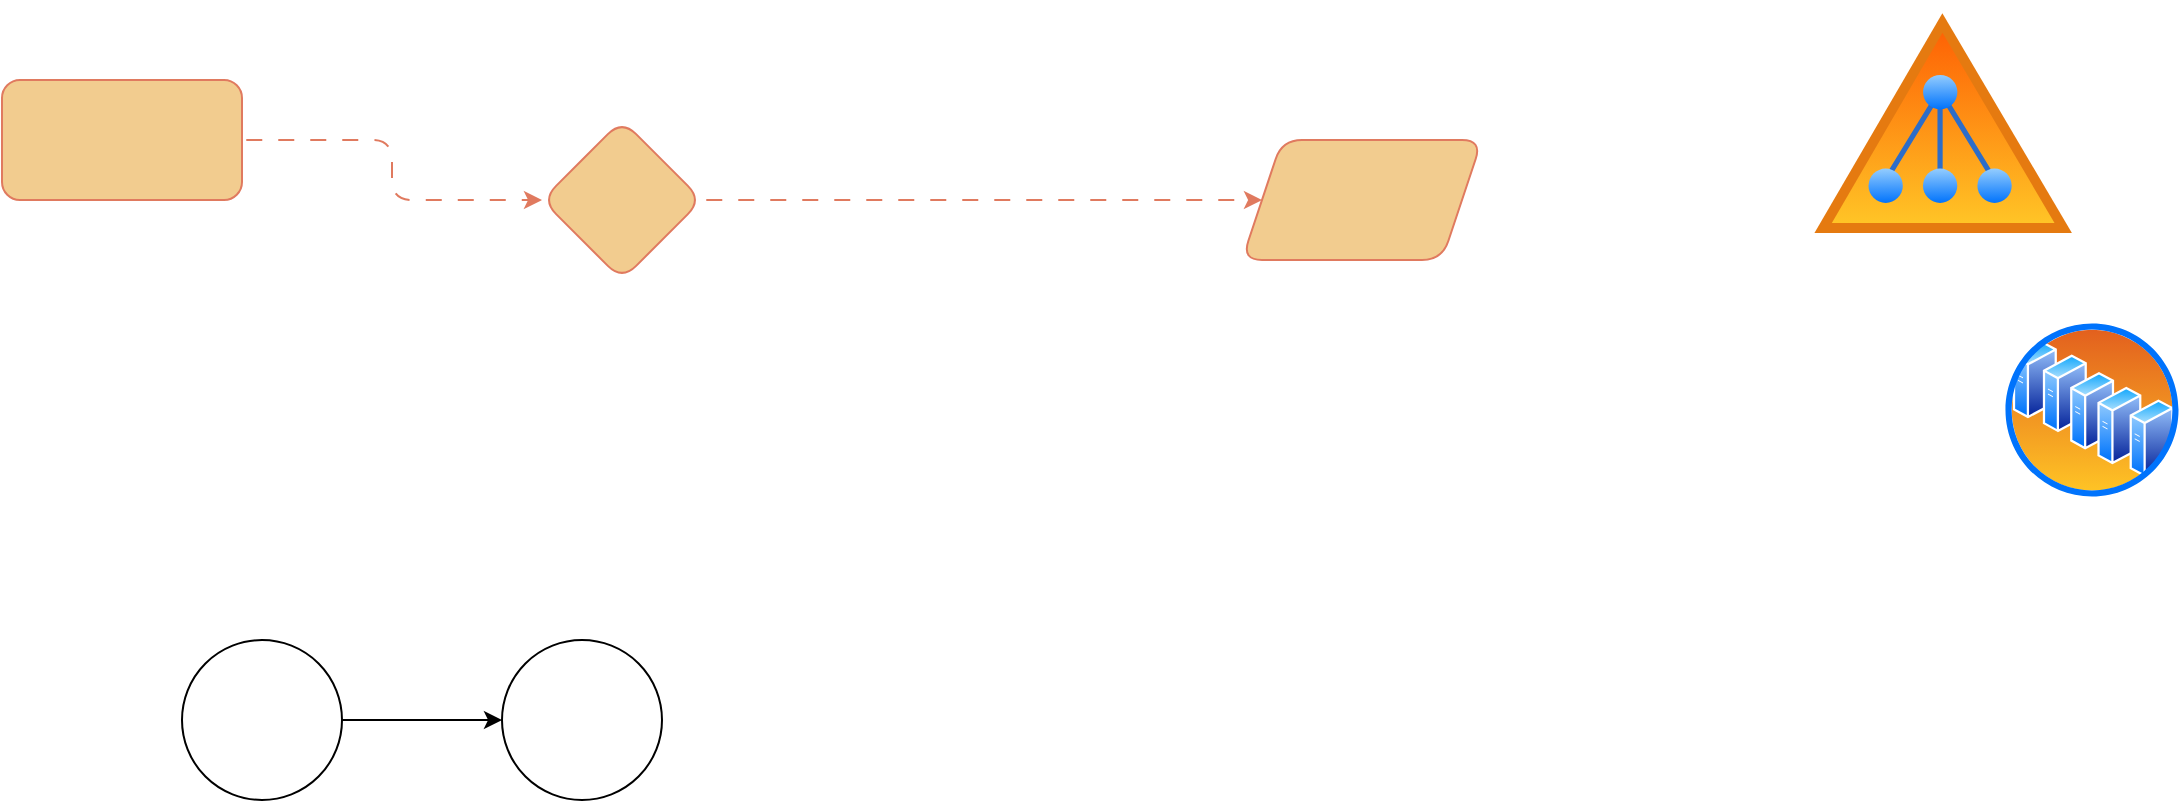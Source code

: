 <mxfile version="27.0.9" pages="2">
  <diagram name="第 1 页" id="ZaIxbTGt9ljsvJBM_i2E">
    <mxGraphModel dx="1426" dy="766" grid="1" gridSize="10" guides="1" tooltips="1" connect="1" arrows="1" fold="1" page="1" pageScale="1" pageWidth="1169" pageHeight="827" background="none" math="0" shadow="0" adaptiveColors="none">
      <root>
        <mxCell id="0" />
        <mxCell id="1" parent="0" />
        <mxCell id="FoRi43nugjsTQ1BUYzOQ-5" value="" style="edgeStyle=orthogonalEdgeStyle;rounded=1;hachureGap=4;orthogonalLoop=1;jettySize=auto;html=1;fontFamily=Architects Daughter;fontSource=https%3A%2F%2Ffonts.googleapis.com%2Fcss%3Ffamily%3DArchitects%2BDaughter;labelBackgroundColor=none;fontColor=default;strokeColor=#E07A5F;flowAnimation=1;shadow=0;" parent="1" source="FoRi43nugjsTQ1BUYzOQ-2" target="FoRi43nugjsTQ1BUYzOQ-4" edge="1">
          <mxGeometry relative="1" as="geometry" />
        </mxCell>
        <mxCell id="FoRi43nugjsTQ1BUYzOQ-3" value="" style="edgeStyle=orthogonalEdgeStyle;rounded=1;hachureGap=4;orthogonalLoop=1;jettySize=auto;html=1;fontFamily=Architects Daughter;fontSource=https%3A%2F%2Ffonts.googleapis.com%2Fcss%3Ffamily%3DArchitects%2BDaughter;labelBackgroundColor=none;fontColor=default;strokeColor=#E07A5F;flowAnimation=1;" parent="1" source="FoRi43nugjsTQ1BUYzOQ-1" target="FoRi43nugjsTQ1BUYzOQ-2" edge="1">
          <mxGeometry relative="1" as="geometry" />
        </mxCell>
        <mxCell id="FoRi43nugjsTQ1BUYzOQ-1" value="" style="rounded=1;whiteSpace=wrap;html=1;hachureGap=4;fontFamily=Architects Daughter;fontSource=https%3A%2F%2Ffonts.googleapis.com%2Fcss%3Ffamily%3DArchitects%2BDaughter;labelBackgroundColor=none;fillColor=#F2CC8F;strokeColor=#E07A5F;fontColor=#393C56;" parent="1" vertex="1">
          <mxGeometry x="60" y="170" width="120" height="60" as="geometry" />
        </mxCell>
        <mxCell id="FoRi43nugjsTQ1BUYzOQ-2" value="" style="rhombus;whiteSpace=wrap;html=1;fontFamily=Architects Daughter;rounded=1;hachureGap=4;fontSource=https%3A%2F%2Ffonts.googleapis.com%2Fcss%3Ffamily%3DArchitects%2BDaughter;labelBackgroundColor=none;fillColor=#F2CC8F;strokeColor=#E07A5F;fontColor=#393C56;" parent="1" vertex="1">
          <mxGeometry x="330" y="190" width="80" height="80" as="geometry" />
        </mxCell>
        <mxCell id="FoRi43nugjsTQ1BUYzOQ-4" value="" style="shape=parallelogram;perimeter=parallelogramPerimeter;whiteSpace=wrap;html=1;fixedSize=1;fontFamily=Architects Daughter;rounded=1;hachureGap=4;fontSource=https%3A%2F%2Ffonts.googleapis.com%2Fcss%3Ffamily%3DArchitects%2BDaughter;labelBackgroundColor=none;fillColor=#F2CC8F;strokeColor=#E07A5F;fontColor=#393C56;noLabel=0;direction=west;portConstraintRotation=0;fixDash=0;container=0;dropTarget=0;recursiveResize=1;collapsible=0;metaEdit=0;treeFolding=0;treeMoving=0;enumerate=0;comic=0;" parent="1" vertex="1">
          <mxGeometry x="680" y="200" width="120" height="60" as="geometry">
            <mxRectangle x="500" y="360" width="50" height="40" as="alternateBounds" />
          </mxGeometry>
        </mxCell>
        <mxCell id="-wWxlK1CALG98RiuXOY9-1" value="" style="image;aspect=fixed;perimeter=ellipsePerimeter;html=1;align=center;shadow=0;dashed=0;spacingTop=3;image=img/lib/active_directory/active_directory.svg;noLabel=0;" parent="1" vertex="1">
          <mxGeometry x="960" y="130" width="141.18" height="120" as="geometry" />
        </mxCell>
        <mxCell id="-wWxlK1CALG98RiuXOY9-2" value="" style="image;aspect=fixed;perimeter=ellipsePerimeter;html=1;align=center;shadow=0;dashed=0;spacingTop=3;image=img/lib/active_directory/server_farm.svg;" parent="1" vertex="1">
          <mxGeometry x="1060" y="290" width="90" height="90" as="geometry" />
        </mxCell>
        <mxCell id="RX1dmX7eyzLkMnfa18-o-3" value="" style="edgeStyle=orthogonalEdgeStyle;rounded=0;orthogonalLoop=1;jettySize=auto;html=1;" edge="1" parent="1" source="RX1dmX7eyzLkMnfa18-o-1" target="RX1dmX7eyzLkMnfa18-o-2">
          <mxGeometry relative="1" as="geometry" />
        </mxCell>
        <mxCell id="RX1dmX7eyzLkMnfa18-o-1" value="" style="ellipse;whiteSpace=wrap;html=1;aspect=fixed;hachureGap=4;fontFamily=Architects Daughter;fontSource=https%3A%2F%2Ffonts.googleapis.com%2Fcss%3Ffamily%3DArchitects%2BDaughter;" vertex="1" parent="1">
          <mxGeometry x="150" y="450" width="80" height="80" as="geometry" />
        </mxCell>
        <mxCell id="RX1dmX7eyzLkMnfa18-o-2" value="" style="ellipse;whiteSpace=wrap;html=1;aspect=fixed;hachureGap=4;fontFamily=Architects Daughter;fontSource=https%3A%2F%2Ffonts.googleapis.com%2Fcss%3Ffamily%3DArchitects%2BDaughter;" vertex="1" parent="1">
          <mxGeometry x="310" y="450" width="80" height="80" as="geometry" />
        </mxCell>
      </root>
    </mxGraphModel>
  </diagram>
  <diagram name="第 1 页 的副本" id="8J8cLOSBtVwrko91boQ2">
    <mxGraphModel dx="1213" dy="657" grid="1" gridSize="10" guides="1" tooltips="1" connect="1" arrows="1" fold="1" page="1" pageScale="1" pageWidth="1169" pageHeight="827" background="none" math="0" shadow="0" adaptiveColors="none">
      <root>
        <mxCell id="tZkZBpLUCjEgeV6Xtni8-0" />
        <mxCell id="tZkZBpLUCjEgeV6Xtni8-1" parent="tZkZBpLUCjEgeV6Xtni8-0" />
        <mxCell id="tZkZBpLUCjEgeV6Xtni8-2" value="" style="edgeStyle=orthogonalEdgeStyle;rounded=1;sketch=1;hachureGap=4;jiggle=2;curveFitting=1;orthogonalLoop=1;jettySize=auto;html=1;fontFamily=Architects Daughter;fontSource=https%3A%2F%2Ffonts.googleapis.com%2Fcss%3Ffamily%3DArchitects%2BDaughter;labelBackgroundColor=none;fontColor=default;strokeColor=#E07A5F;" edge="1" parent="tZkZBpLUCjEgeV6Xtni8-1" source="tZkZBpLUCjEgeV6Xtni8-3" target="tZkZBpLUCjEgeV6Xtni8-5">
          <mxGeometry relative="1" as="geometry" />
        </mxCell>
        <mxCell id="tZkZBpLUCjEgeV6Xtni8-3" value="" style="rounded=1;whiteSpace=wrap;html=1;sketch=1;hachureGap=4;jiggle=2;curveFitting=1;fontFamily=Architects Daughter;fontSource=https%3A%2F%2Ffonts.googleapis.com%2Fcss%3Ffamily%3DArchitects%2BDaughter;labelBackgroundColor=none;fillColor=#F2CC8F;strokeColor=#E07A5F;fontColor=#393C56;" vertex="1" parent="tZkZBpLUCjEgeV6Xtni8-1">
          <mxGeometry x="110" y="200" width="120" height="60" as="geometry" />
        </mxCell>
        <mxCell id="tZkZBpLUCjEgeV6Xtni8-4" value="" style="edgeStyle=orthogonalEdgeStyle;rounded=1;sketch=1;hachureGap=4;jiggle=2;curveFitting=1;orthogonalLoop=1;jettySize=auto;html=1;fontFamily=Architects Daughter;fontSource=https%3A%2F%2Ffonts.googleapis.com%2Fcss%3Ffamily%3DArchitects%2BDaughter;labelBackgroundColor=none;fontColor=default;strokeColor=#E07A5F;" edge="1" parent="tZkZBpLUCjEgeV6Xtni8-1" source="tZkZBpLUCjEgeV6Xtni8-5" target="tZkZBpLUCjEgeV6Xtni8-6">
          <mxGeometry relative="1" as="geometry" />
        </mxCell>
        <mxCell id="tZkZBpLUCjEgeV6Xtni8-5" value="" style="rhombus;whiteSpace=wrap;html=1;fontFamily=Architects Daughter;rounded=1;sketch=1;hachureGap=4;jiggle=2;curveFitting=1;fontSource=https%3A%2F%2Ffonts.googleapis.com%2Fcss%3Ffamily%3DArchitects%2BDaughter;labelBackgroundColor=none;fillColor=#F2CC8F;strokeColor=#E07A5F;fontColor=#393C56;" vertex="1" parent="tZkZBpLUCjEgeV6Xtni8-1">
          <mxGeometry x="330" y="190" width="80" height="80" as="geometry" />
        </mxCell>
        <mxCell id="tZkZBpLUCjEgeV6Xtni8-6" value="" style="shape=parallelogram;perimeter=parallelogramPerimeter;whiteSpace=wrap;html=1;fixedSize=1;fontFamily=Architects Daughter;rounded=1;sketch=1;hachureGap=4;jiggle=2;curveFitting=1;fontSource=https%3A%2F%2Ffonts.googleapis.com%2Fcss%3Ffamily%3DArchitects%2BDaughter;labelBackgroundColor=none;fillColor=#F2CC8F;strokeColor=#E07A5F;fontColor=#393C56;" vertex="1" parent="tZkZBpLUCjEgeV6Xtni8-1">
          <mxGeometry x="480" y="200" width="120" height="60" as="geometry" />
        </mxCell>
      </root>
    </mxGraphModel>
  </diagram>
</mxfile>
